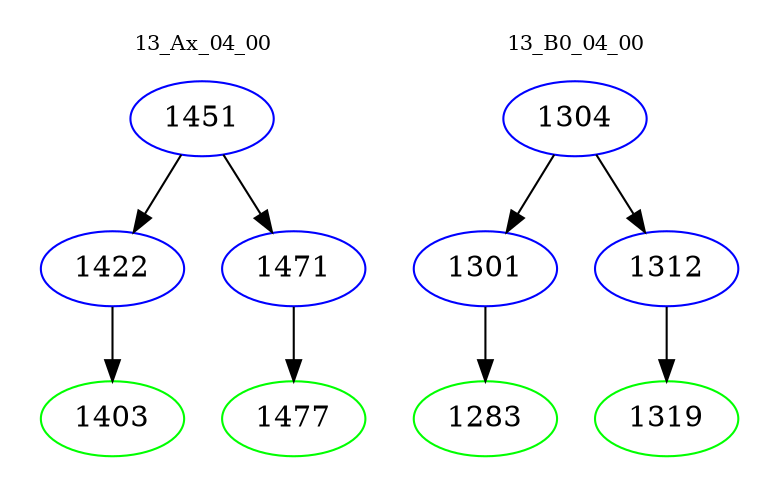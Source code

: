 digraph{
subgraph cluster_0 {
color = white
label = "13_Ax_04_00";
fontsize=10;
T0_1451 [label="1451", color="blue"]
T0_1451 -> T0_1422 [color="black"]
T0_1422 [label="1422", color="blue"]
T0_1422 -> T0_1403 [color="black"]
T0_1403 [label="1403", color="green"]
T0_1451 -> T0_1471 [color="black"]
T0_1471 [label="1471", color="blue"]
T0_1471 -> T0_1477 [color="black"]
T0_1477 [label="1477", color="green"]
}
subgraph cluster_1 {
color = white
label = "13_B0_04_00";
fontsize=10;
T1_1304 [label="1304", color="blue"]
T1_1304 -> T1_1301 [color="black"]
T1_1301 [label="1301", color="blue"]
T1_1301 -> T1_1283 [color="black"]
T1_1283 [label="1283", color="green"]
T1_1304 -> T1_1312 [color="black"]
T1_1312 [label="1312", color="blue"]
T1_1312 -> T1_1319 [color="black"]
T1_1319 [label="1319", color="green"]
}
}
